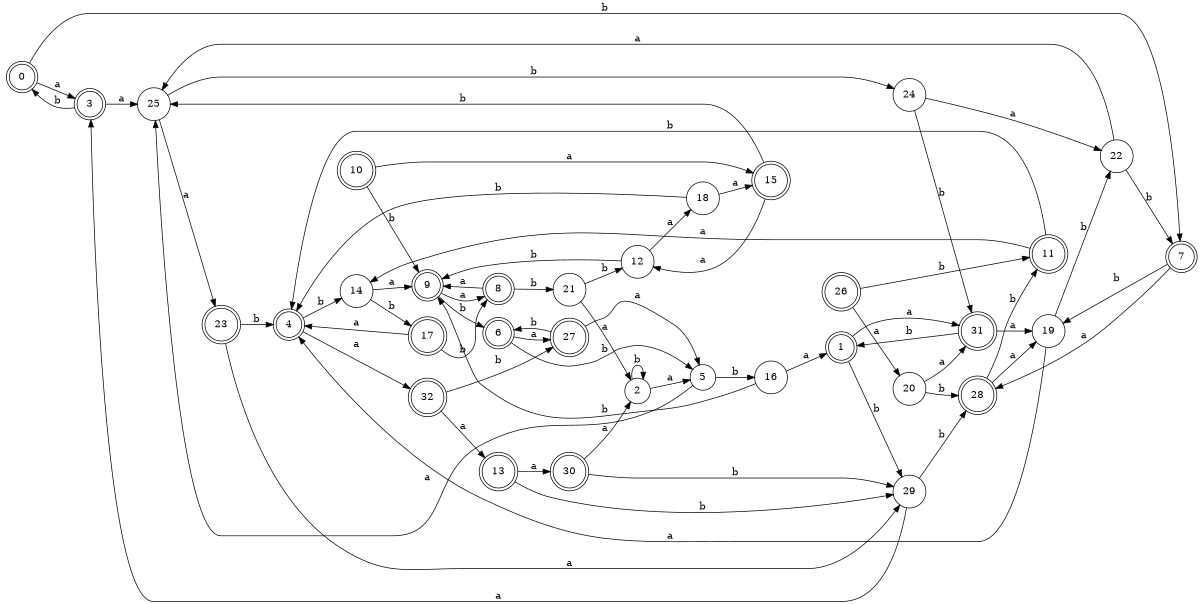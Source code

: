 digraph n27_3 {
__start0 [label="" shape="none"];

rankdir=LR;
size="8,5";

s0 [style="rounded,filled", color="black", fillcolor="white" shape="doublecircle", label="0"];
s1 [style="rounded,filled", color="black", fillcolor="white" shape="doublecircle", label="1"];
s2 [style="filled", color="black", fillcolor="white" shape="circle", label="2"];
s3 [style="rounded,filled", color="black", fillcolor="white" shape="doublecircle", label="3"];
s4 [style="rounded,filled", color="black", fillcolor="white" shape="doublecircle", label="4"];
s5 [style="filled", color="black", fillcolor="white" shape="circle", label="5"];
s6 [style="rounded,filled", color="black", fillcolor="white" shape="doublecircle", label="6"];
s7 [style="rounded,filled", color="black", fillcolor="white" shape="doublecircle", label="7"];
s8 [style="rounded,filled", color="black", fillcolor="white" shape="doublecircle", label="8"];
s9 [style="rounded,filled", color="black", fillcolor="white" shape="doublecircle", label="9"];
s10 [style="rounded,filled", color="black", fillcolor="white" shape="doublecircle", label="10"];
s11 [style="rounded,filled", color="black", fillcolor="white" shape="doublecircle", label="11"];
s12 [style="filled", color="black", fillcolor="white" shape="circle", label="12"];
s13 [style="rounded,filled", color="black", fillcolor="white" shape="doublecircle", label="13"];
s14 [style="filled", color="black", fillcolor="white" shape="circle", label="14"];
s15 [style="rounded,filled", color="black", fillcolor="white" shape="doublecircle", label="15"];
s16 [style="filled", color="black", fillcolor="white" shape="circle", label="16"];
s17 [style="rounded,filled", color="black", fillcolor="white" shape="doublecircle", label="17"];
s18 [style="filled", color="black", fillcolor="white" shape="circle", label="18"];
s19 [style="filled", color="black", fillcolor="white" shape="circle", label="19"];
s20 [style="filled", color="black", fillcolor="white" shape="circle", label="20"];
s21 [style="filled", color="black", fillcolor="white" shape="circle", label="21"];
s22 [style="filled", color="black", fillcolor="white" shape="circle", label="22"];
s23 [style="rounded,filled", color="black", fillcolor="white" shape="doublecircle", label="23"];
s24 [style="filled", color="black", fillcolor="white" shape="circle", label="24"];
s25 [style="filled", color="black", fillcolor="white" shape="circle", label="25"];
s26 [style="rounded,filled", color="black", fillcolor="white" shape="doublecircle", label="26"];
s27 [style="rounded,filled", color="black", fillcolor="white" shape="doublecircle", label="27"];
s28 [style="rounded,filled", color="black", fillcolor="white" shape="doublecircle", label="28"];
s29 [style="filled", color="black", fillcolor="white" shape="circle", label="29"];
s30 [style="rounded,filled", color="black", fillcolor="white" shape="doublecircle", label="30"];
s31 [style="rounded,filled", color="black", fillcolor="white" shape="doublecircle", label="31"];
s32 [style="rounded,filled", color="black", fillcolor="white" shape="doublecircle", label="32"];
s0 -> s3 [label="a"];
s0 -> s7 [label="b"];
s1 -> s31 [label="a"];
s1 -> s29 [label="b"];
s2 -> s5 [label="a"];
s2 -> s2 [label="b"];
s3 -> s25 [label="a"];
s3 -> s0 [label="b"];
s4 -> s32 [label="a"];
s4 -> s14 [label="b"];
s5 -> s25 [label="a"];
s5 -> s16 [label="b"];
s6 -> s27 [label="a"];
s6 -> s5 [label="b"];
s7 -> s28 [label="a"];
s7 -> s19 [label="b"];
s8 -> s9 [label="a"];
s8 -> s21 [label="b"];
s9 -> s8 [label="a"];
s9 -> s6 [label="b"];
s10 -> s15 [label="a"];
s10 -> s9 [label="b"];
s11 -> s14 [label="a"];
s11 -> s4 [label="b"];
s12 -> s18 [label="a"];
s12 -> s9 [label="b"];
s13 -> s30 [label="a"];
s13 -> s29 [label="b"];
s14 -> s9 [label="a"];
s14 -> s17 [label="b"];
s15 -> s12 [label="a"];
s15 -> s25 [label="b"];
s16 -> s1 [label="a"];
s16 -> s9 [label="b"];
s17 -> s4 [label="a"];
s17 -> s8 [label="b"];
s18 -> s15 [label="a"];
s18 -> s4 [label="b"];
s19 -> s4 [label="a"];
s19 -> s22 [label="b"];
s20 -> s31 [label="a"];
s20 -> s28 [label="b"];
s21 -> s2 [label="a"];
s21 -> s12 [label="b"];
s22 -> s25 [label="a"];
s22 -> s7 [label="b"];
s23 -> s29 [label="a"];
s23 -> s4 [label="b"];
s24 -> s22 [label="a"];
s24 -> s31 [label="b"];
s25 -> s23 [label="a"];
s25 -> s24 [label="b"];
s26 -> s20 [label="a"];
s26 -> s11 [label="b"];
s27 -> s5 [label="a"];
s27 -> s6 [label="b"];
s28 -> s19 [label="a"];
s28 -> s11 [label="b"];
s29 -> s3 [label="a"];
s29 -> s28 [label="b"];
s30 -> s2 [label="a"];
s30 -> s29 [label="b"];
s31 -> s19 [label="a"];
s31 -> s1 [label="b"];
s32 -> s13 [label="a"];
s32 -> s27 [label="b"];

}